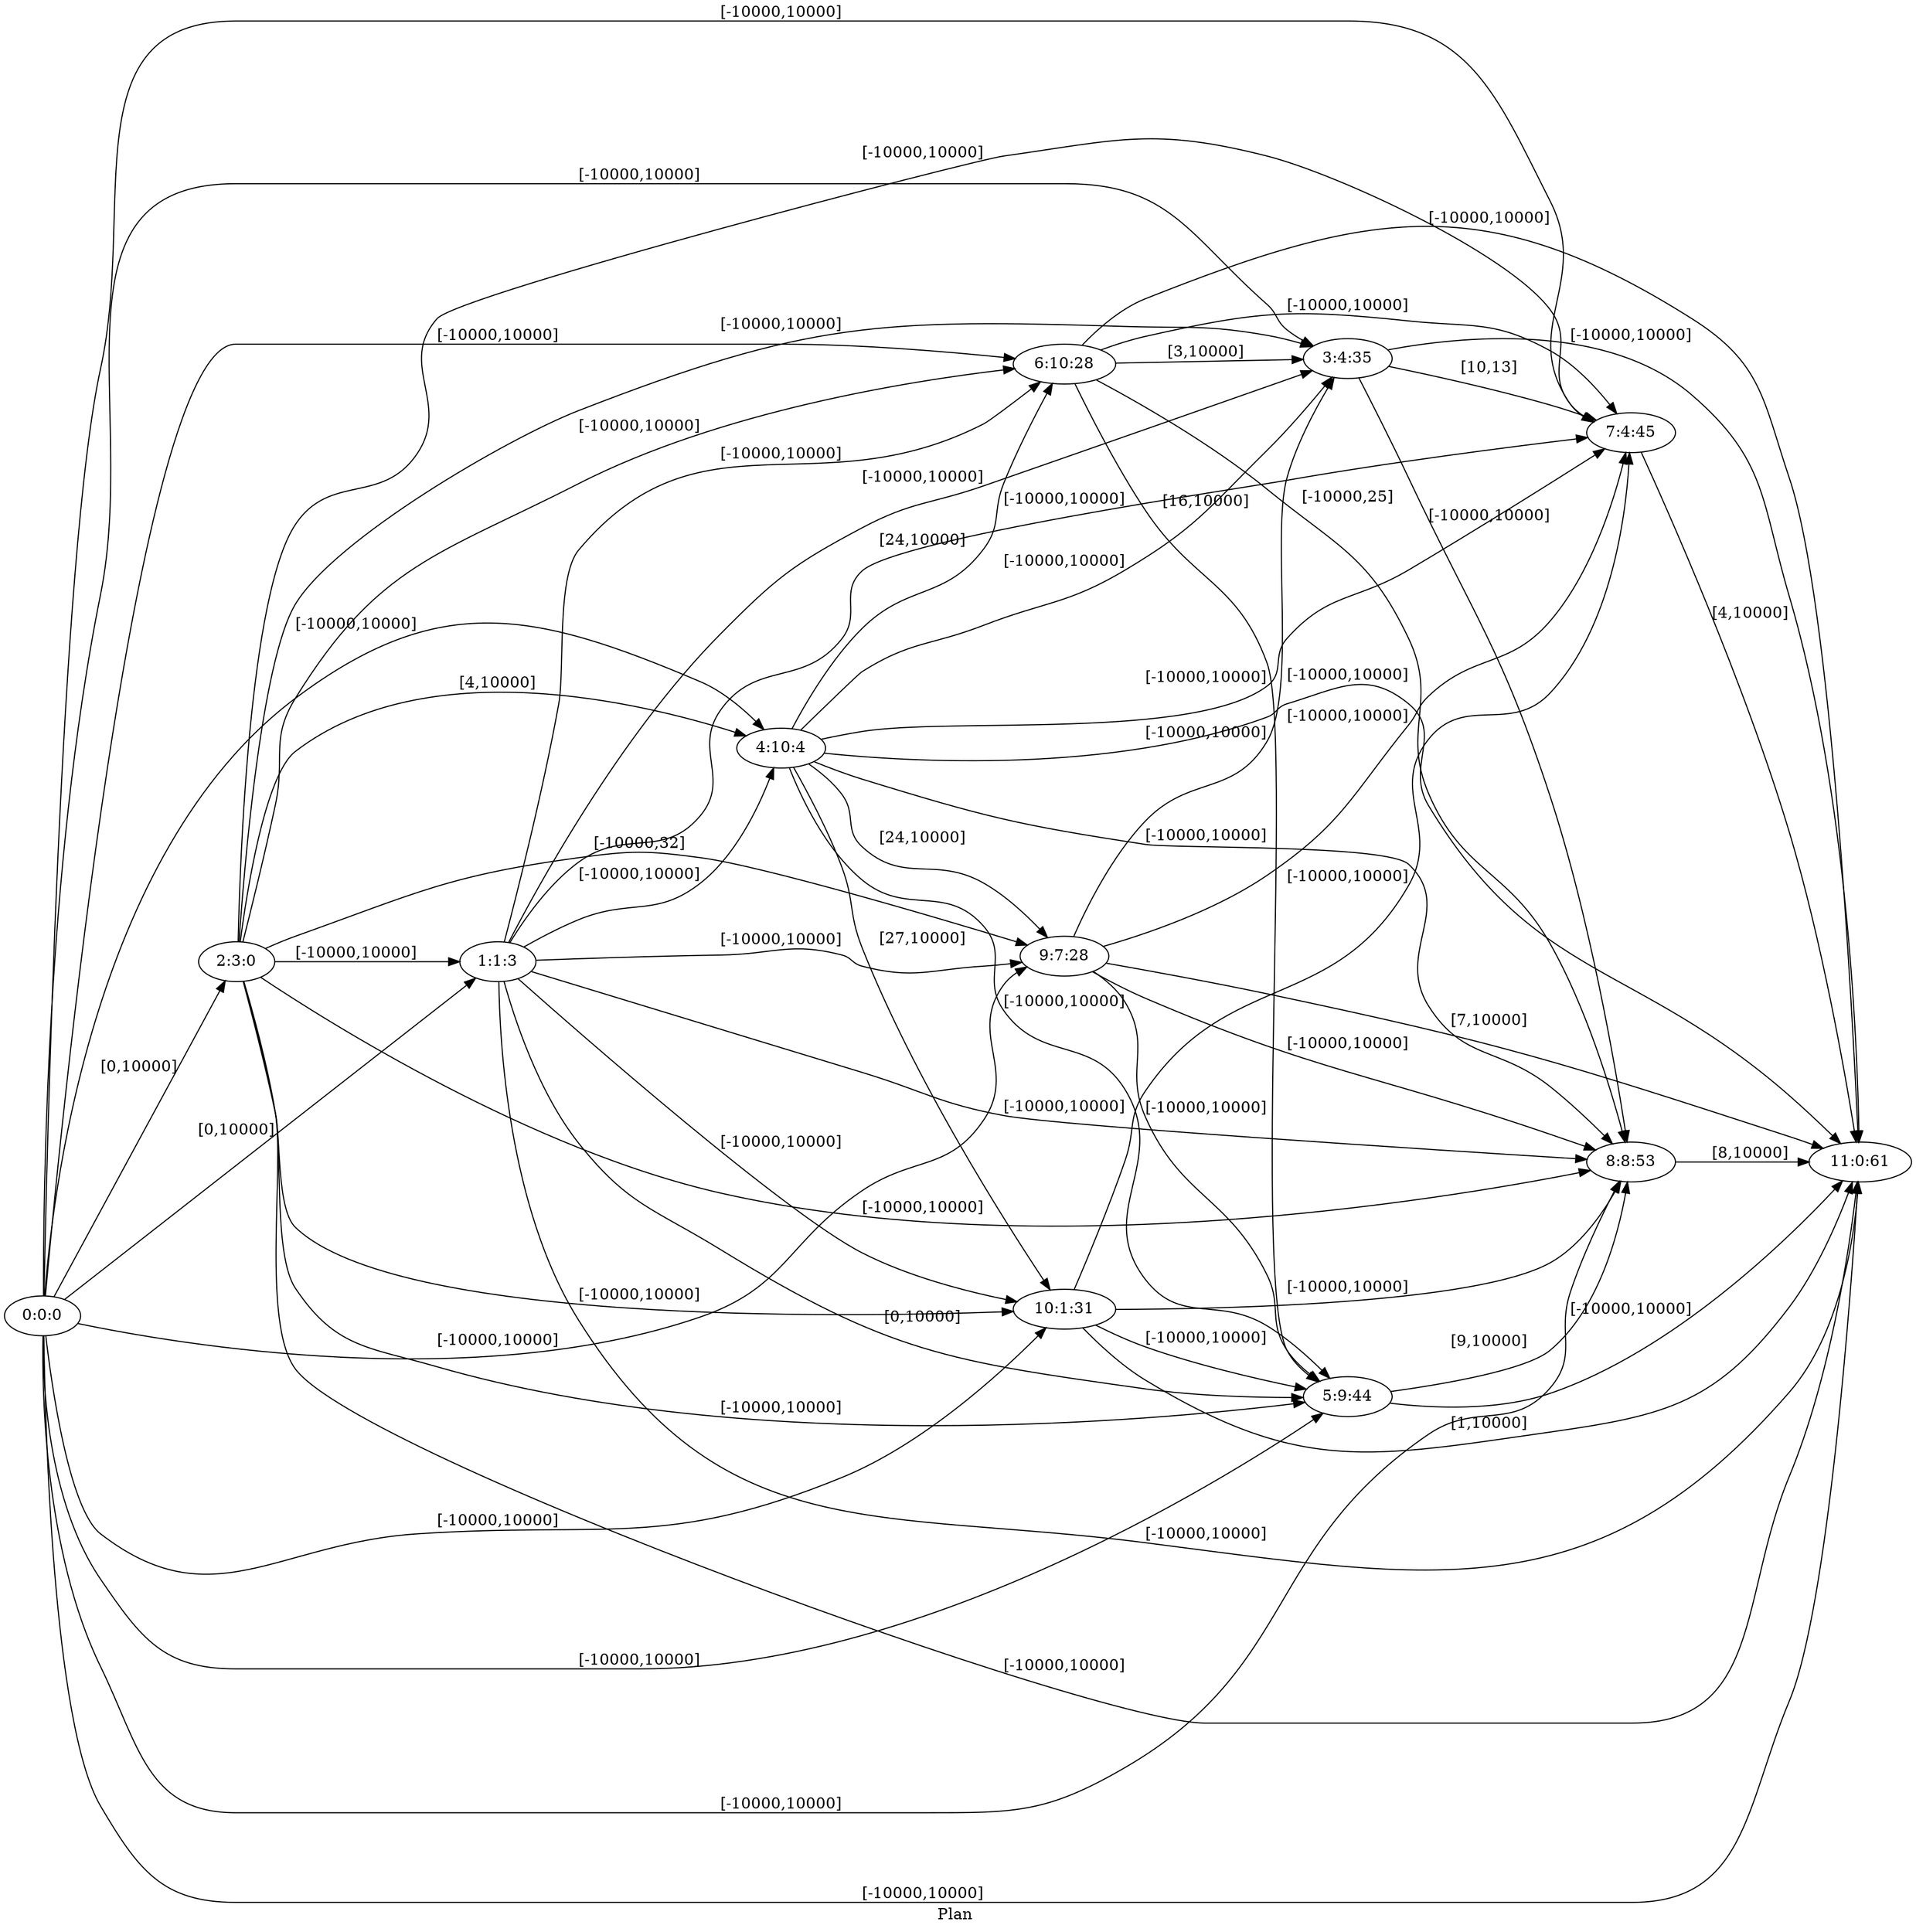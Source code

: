 digraph G {
 rankdir = LR;
 nodesep = .45; 
 size = 30;
label="Plan ";
 fldt = 0.556311;
"0:0:0"->"1:1:3"[ label = "[0,10000]"];
"0:0:0"->"2:3:0"[ label = "[0,10000]"];
"0:0:0"->"3:4:35"[ label = "[-10000,10000]"];
"0:0:0"->"4:10:4"[ label = "[-10000,10000]"];
"0:0:0"->"5:9:44"[ label = "[-10000,10000]"];
"0:0:0"->"6:10:28"[ label = "[-10000,10000]"];
"0:0:0"->"7:4:45"[ label = "[-10000,10000]"];
"0:0:0"->"8:8:53"[ label = "[-10000,10000]"];
"0:0:0"->"9:7:28"[ label = "[-10000,10000]"];
"0:0:0"->"10:1:31"[ label = "[-10000,10000]"];
"0:0:0"->"11:0:61"[ label = "[-10000,10000]"];
"1:1:3"->"3:4:35"[ label = "[-10000,10000]"];
"1:1:3"->"4:10:4"[ label = "[-10000,10000]"];
"1:1:3"->"5:9:44"[ label = "[0,10000]"];
"1:1:3"->"6:10:28"[ label = "[-10000,10000]"];
"1:1:3"->"7:4:45"[ label = "[-10000,10000]"];
"1:1:3"->"8:8:53"[ label = "[-10000,10000]"];
"1:1:3"->"9:7:28"[ label = "[-10000,10000]"];
"1:1:3"->"10:1:31"[ label = "[-10000,10000]"];
"1:1:3"->"11:0:61"[ label = "[-10000,10000]"];
"2:3:0"->"1:1:3"[ label = "[-10000,10000]"];
"2:3:0"->"3:4:35"[ label = "[-10000,10000]"];
"2:3:0"->"4:10:4"[ label = "[4,10000]"];
"2:3:0"->"5:9:44"[ label = "[-10000,10000]"];
"2:3:0"->"6:10:28"[ label = "[-10000,10000]"];
"2:3:0"->"7:4:45"[ label = "[-10000,10000]"];
"2:3:0"->"8:8:53"[ label = "[-10000,10000]"];
"2:3:0"->"9:7:28"[ label = "[-10000,32]"];
"2:3:0"->"10:1:31"[ label = "[-10000,10000]"];
"2:3:0"->"11:0:61"[ label = "[-10000,10000]"];
"3:4:35"->"7:4:45"[ label = "[10,13]"];
"3:4:35"->"8:8:53"[ label = "[-10000,10000]"];
"3:4:35"->"11:0:61"[ label = "[-10000,10000]"];
"4:10:4"->"3:4:35"[ label = "[-10000,10000]"];
"4:10:4"->"5:9:44"[ label = "[-10000,10000]"];
"4:10:4"->"6:10:28"[ label = "[24,10000]"];
"4:10:4"->"7:4:45"[ label = "[-10000,10000]"];
"4:10:4"->"8:8:53"[ label = "[-10000,10000]"];
"4:10:4"->"9:7:28"[ label = "[24,10000]"];
"4:10:4"->"10:1:31"[ label = "[27,10000]"];
"4:10:4"->"11:0:61"[ label = "[-10000,10000]"];
"5:9:44"->"8:8:53"[ label = "[9,10000]"];
"5:9:44"->"11:0:61"[ label = "[-10000,10000]"];
"6:10:28"->"3:4:35"[ label = "[3,10000]"];
"6:10:28"->"5:9:44"[ label = "[16,10000]"];
"6:10:28"->"7:4:45"[ label = "[-10000,10000]"];
"6:10:28"->"8:8:53"[ label = "[-10000,25]"];
"6:10:28"->"11:0:61"[ label = "[-10000,10000]"];
"7:4:45"->"11:0:61"[ label = "[4,10000]"];
"8:8:53"->"11:0:61"[ label = "[8,10000]"];
"9:7:28"->"3:4:35"[ label = "[-10000,10000]"];
"9:7:28"->"5:9:44"[ label = "[-10000,10000]"];
"9:7:28"->"7:4:45"[ label = "[-10000,10000]"];
"9:7:28"->"8:8:53"[ label = "[-10000,10000]"];
"9:7:28"->"11:0:61"[ label = "[7,10000]"];
"10:1:31"->"5:9:44"[ label = "[-10000,10000]"];
"10:1:31"->"7:4:45"[ label = "[-10000,10000]"];
"10:1:31"->"8:8:53"[ label = "[-10000,10000]"];
"10:1:31"->"11:0:61"[ label = "[1,10000]"];
}
